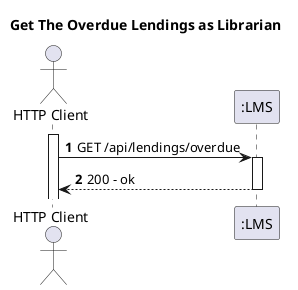 @startuml
'https://plantuml.com/sequence-diagram
autoactivate on
autonumber

title Get The Overdue Lendings as Librarian

actor "HTTP Client" as Anonymous
participant ":LMS" as System


activate Anonymous

Anonymous -> System: GET /api/lendings/overdue

System --> Anonymous: 200 - ok

@enduml
